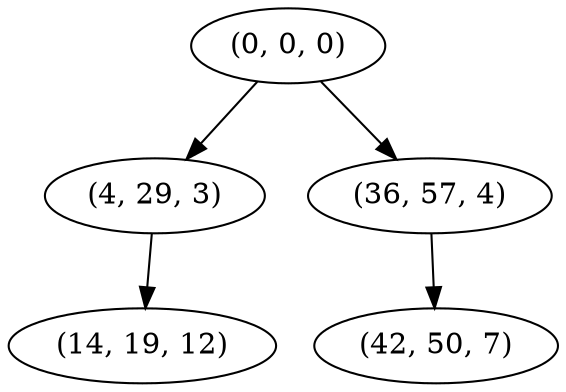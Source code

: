 digraph tree {
    "(0, 0, 0)";
    "(4, 29, 3)";
    "(14, 19, 12)";
    "(36, 57, 4)";
    "(42, 50, 7)";
    "(0, 0, 0)" -> "(4, 29, 3)";
    "(0, 0, 0)" -> "(36, 57, 4)";
    "(4, 29, 3)" -> "(14, 19, 12)";
    "(36, 57, 4)" -> "(42, 50, 7)";
}
